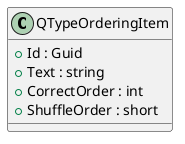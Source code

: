 @startuml
class QTypeOrderingItem {
    + Id : Guid
    + Text : string
    + CorrectOrder : int
    + ShuffleOrder : short
}
@enduml 
